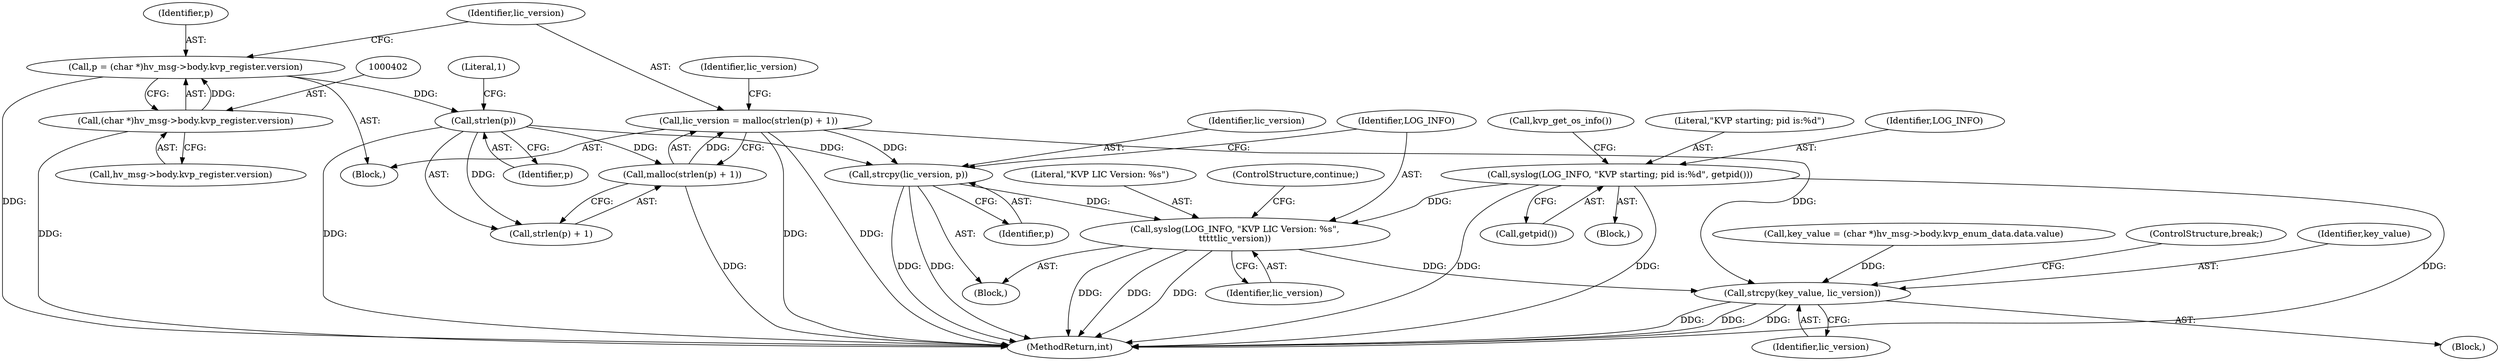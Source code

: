 digraph "0_linux_95a69adab9acfc3981c504737a2b6578e4d846ef@API" {
"1000423" [label="(Call,syslog(LOG_INFO, \"KVP LIC Version: %s\",\n\t\t\t\t\tlic_version))"];
"1000134" [label="(Call,syslog(LOG_INFO, \"KVP starting; pid is:%d\", getpid()))"];
"1000420" [label="(Call,strcpy(lic_version, p))"];
"1000410" [label="(Call,lic_version = malloc(strlen(p) + 1))"];
"1000412" [label="(Call,malloc(strlen(p) + 1))"];
"1000414" [label="(Call,strlen(p))"];
"1000399" [label="(Call,p = (char *)hv_msg->body.kvp_register.version)"];
"1000401" [label="(Call,(char *)hv_msg->body.kvp_register.version)"];
"1000745" [label="(Call,strcpy(key_value, lic_version))"];
"1000425" [label="(Literal,\"KVP LIC Version: %s\")"];
"1000418" [label="(Identifier,lic_version)"];
"1000400" [label="(Identifier,p)"];
"1000732" [label="(Block,)"];
"1000426" [label="(Identifier,lic_version)"];
"1000419" [label="(Block,)"];
"1000420" [label="(Call,strcpy(lic_version, p))"];
"1000136" [label="(Literal,\"KVP starting; pid is:%d\")"];
"1000413" [label="(Call,strlen(p) + 1)"];
"1000421" [label="(Identifier,lic_version)"];
"1000747" [label="(Identifier,lic_version)"];
"1000411" [label="(Identifier,lic_version)"];
"1000711" [label="(Call,key_value = (char *)hv_msg->body.kvp_enum_data.data.value)"];
"1000134" [label="(Call,syslog(LOG_INFO, \"KVP starting; pid is:%d\", getpid()))"];
"1000410" [label="(Call,lic_version = malloc(strlen(p) + 1))"];
"1000432" [label="(ControlStructure,continue;)"];
"1000416" [label="(Literal,1)"];
"1000401" [label="(Call,(char *)hv_msg->body.kvp_register.version)"];
"1000135" [label="(Identifier,LOG_INFO)"];
"1000403" [label="(Call,hv_msg->body.kvp_register.version)"];
"1000868" [label="(MethodReturn,int)"];
"1000110" [label="(Block,)"];
"1000414" [label="(Call,strlen(p))"];
"1000395" [label="(Block,)"];
"1000137" [label="(Call,getpid())"];
"1000748" [label="(ControlStructure,break;)"];
"1000412" [label="(Call,malloc(strlen(p) + 1))"];
"1000746" [label="(Identifier,key_value)"];
"1000422" [label="(Identifier,p)"];
"1000415" [label="(Identifier,p)"];
"1000138" [label="(Call,kvp_get_os_info())"];
"1000745" [label="(Call,strcpy(key_value, lic_version))"];
"1000399" [label="(Call,p = (char *)hv_msg->body.kvp_register.version)"];
"1000423" [label="(Call,syslog(LOG_INFO, \"KVP LIC Version: %s\",\n\t\t\t\t\tlic_version))"];
"1000424" [label="(Identifier,LOG_INFO)"];
"1000423" -> "1000419"  [label="AST: "];
"1000423" -> "1000426"  [label="CFG: "];
"1000424" -> "1000423"  [label="AST: "];
"1000425" -> "1000423"  [label="AST: "];
"1000426" -> "1000423"  [label="AST: "];
"1000432" -> "1000423"  [label="CFG: "];
"1000423" -> "1000868"  [label="DDG: "];
"1000423" -> "1000868"  [label="DDG: "];
"1000423" -> "1000868"  [label="DDG: "];
"1000134" -> "1000423"  [label="DDG: "];
"1000420" -> "1000423"  [label="DDG: "];
"1000423" -> "1000745"  [label="DDG: "];
"1000134" -> "1000110"  [label="AST: "];
"1000134" -> "1000137"  [label="CFG: "];
"1000135" -> "1000134"  [label="AST: "];
"1000136" -> "1000134"  [label="AST: "];
"1000137" -> "1000134"  [label="AST: "];
"1000138" -> "1000134"  [label="CFG: "];
"1000134" -> "1000868"  [label="DDG: "];
"1000134" -> "1000868"  [label="DDG: "];
"1000134" -> "1000868"  [label="DDG: "];
"1000420" -> "1000419"  [label="AST: "];
"1000420" -> "1000422"  [label="CFG: "];
"1000421" -> "1000420"  [label="AST: "];
"1000422" -> "1000420"  [label="AST: "];
"1000424" -> "1000420"  [label="CFG: "];
"1000420" -> "1000868"  [label="DDG: "];
"1000420" -> "1000868"  [label="DDG: "];
"1000410" -> "1000420"  [label="DDG: "];
"1000414" -> "1000420"  [label="DDG: "];
"1000410" -> "1000395"  [label="AST: "];
"1000410" -> "1000412"  [label="CFG: "];
"1000411" -> "1000410"  [label="AST: "];
"1000412" -> "1000410"  [label="AST: "];
"1000418" -> "1000410"  [label="CFG: "];
"1000410" -> "1000868"  [label="DDG: "];
"1000410" -> "1000868"  [label="DDG: "];
"1000412" -> "1000410"  [label="DDG: "];
"1000410" -> "1000745"  [label="DDG: "];
"1000412" -> "1000413"  [label="CFG: "];
"1000413" -> "1000412"  [label="AST: "];
"1000412" -> "1000868"  [label="DDG: "];
"1000414" -> "1000412"  [label="DDG: "];
"1000414" -> "1000413"  [label="AST: "];
"1000414" -> "1000415"  [label="CFG: "];
"1000415" -> "1000414"  [label="AST: "];
"1000416" -> "1000414"  [label="CFG: "];
"1000414" -> "1000868"  [label="DDG: "];
"1000414" -> "1000413"  [label="DDG: "];
"1000399" -> "1000414"  [label="DDG: "];
"1000399" -> "1000395"  [label="AST: "];
"1000399" -> "1000401"  [label="CFG: "];
"1000400" -> "1000399"  [label="AST: "];
"1000401" -> "1000399"  [label="AST: "];
"1000411" -> "1000399"  [label="CFG: "];
"1000399" -> "1000868"  [label="DDG: "];
"1000401" -> "1000399"  [label="DDG: "];
"1000401" -> "1000403"  [label="CFG: "];
"1000402" -> "1000401"  [label="AST: "];
"1000403" -> "1000401"  [label="AST: "];
"1000401" -> "1000868"  [label="DDG: "];
"1000745" -> "1000732"  [label="AST: "];
"1000745" -> "1000747"  [label="CFG: "];
"1000746" -> "1000745"  [label="AST: "];
"1000747" -> "1000745"  [label="AST: "];
"1000748" -> "1000745"  [label="CFG: "];
"1000745" -> "1000868"  [label="DDG: "];
"1000745" -> "1000868"  [label="DDG: "];
"1000745" -> "1000868"  [label="DDG: "];
"1000711" -> "1000745"  [label="DDG: "];
}
